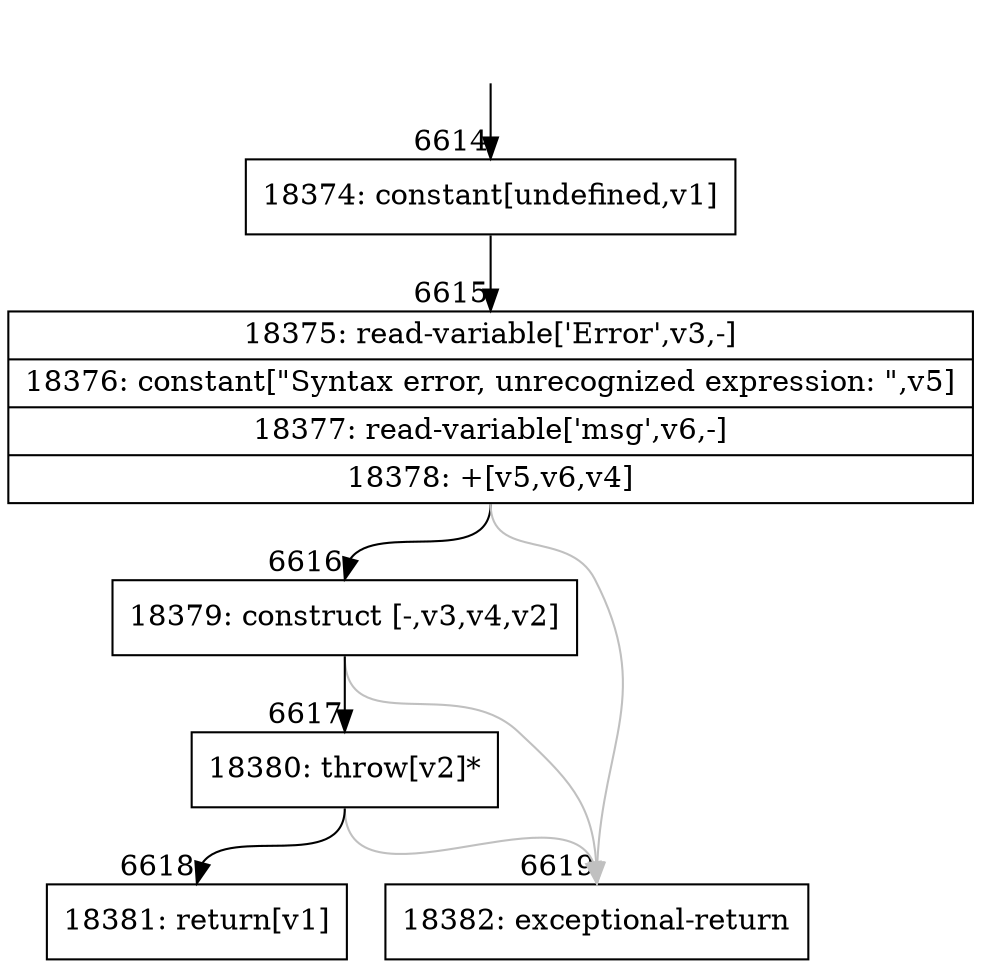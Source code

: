 digraph {
rankdir="TD"
BB_entry512[shape=none,label=""];
BB_entry512 -> BB6614 [tailport=s, headport=n, headlabel="    6614"]
BB6614 [shape=record label="{18374: constant[undefined,v1]}" ] 
BB6614 -> BB6615 [tailport=s, headport=n, headlabel="      6615"]
BB6615 [shape=record label="{18375: read-variable['Error',v3,-]|18376: constant[\"Syntax error, unrecognized expression: \",v5]|18377: read-variable['msg',v6,-]|18378: +[v5,v6,v4]}" ] 
BB6615 -> BB6616 [tailport=s, headport=n, headlabel="      6616"]
BB6615 -> BB6619 [tailport=s, headport=n, color=gray, headlabel="      6619"]
BB6616 [shape=record label="{18379: construct [-,v3,v4,v2]}" ] 
BB6616 -> BB6617 [tailport=s, headport=n, headlabel="      6617"]
BB6616 -> BB6619 [tailport=s, headport=n, color=gray]
BB6617 [shape=record label="{18380: throw[v2]*}" ] 
BB6617 -> BB6618 [tailport=s, headport=n, headlabel="      6618"]
BB6617 -> BB6619 [tailport=s, headport=n, color=gray]
BB6618 [shape=record label="{18381: return[v1]}" ] 
BB6619 [shape=record label="{18382: exceptional-return}" ] 
//#$~ 5221
}

